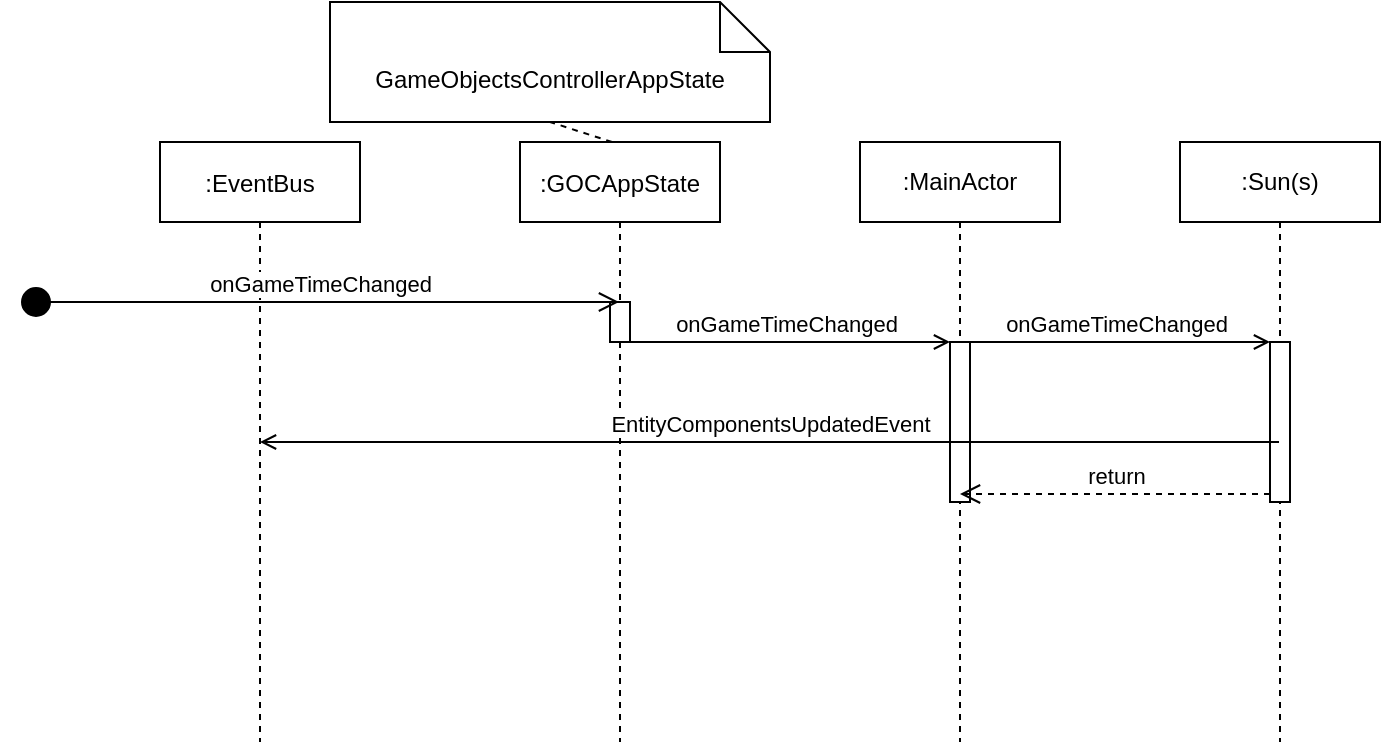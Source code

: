 <mxfile version="13.10.8" type="github">
  <diagram id="kgpKYQtTHZ0yAKxKKP6v" name="Page-1">
    <mxGraphModel dx="1216" dy="767" grid="1" gridSize="10" guides="1" tooltips="1" connect="1" arrows="1" fold="1" page="1" pageScale="1" pageWidth="850" pageHeight="1100" math="0" shadow="0">
      <root>
        <mxCell id="0" />
        <mxCell id="1" parent="0" />
        <mxCell id="3nuBFxr9cyL0pnOWT2aG-1" value=":EventBus" style="shape=umlLifeline;perimeter=lifelinePerimeter;container=1;collapsible=0;recursiveResize=0;rounded=0;shadow=0;strokeWidth=1;" parent="1" vertex="1">
          <mxGeometry x="120" y="80" width="100" height="300" as="geometry" />
        </mxCell>
        <mxCell id="3nuBFxr9cyL0pnOWT2aG-5" value=":GOCAppState" style="shape=umlLifeline;perimeter=lifelinePerimeter;container=1;collapsible=0;recursiveResize=0;rounded=0;shadow=0;strokeWidth=1;" parent="1" vertex="1">
          <mxGeometry x="300" y="80" width="100" height="300" as="geometry" />
        </mxCell>
        <mxCell id="LYdEODrt58u0WGklzIhA-5" value="" style="html=1;points=[];perimeter=orthogonalPerimeter;" vertex="1" parent="3nuBFxr9cyL0pnOWT2aG-5">
          <mxGeometry x="45" y="80" width="10" height="20" as="geometry" />
        </mxCell>
        <mxCell id="LYdEODrt58u0WGklzIhA-1" value="GameObjectsControllerAppState" style="shape=note2;boundedLbl=1;whiteSpace=wrap;html=1;size=25;verticalAlign=top;align=center;" vertex="1" parent="1">
          <mxGeometry x="205" y="10" width="220" height="60" as="geometry" />
        </mxCell>
        <mxCell id="LYdEODrt58u0WGklzIhA-3" value="" style="endArrow=none;dashed=1;html=1;entryX=0.5;entryY=1;entryDx=0;entryDy=0;entryPerimeter=0;exitX=0.46;exitY=0;exitDx=0;exitDy=0;exitPerimeter=0;" edge="1" parent="1" source="3nuBFxr9cyL0pnOWT2aG-5" target="LYdEODrt58u0WGklzIhA-1">
          <mxGeometry width="50" height="50" relative="1" as="geometry">
            <mxPoint x="400" y="400" as="sourcePoint" />
            <mxPoint x="450" y="350" as="targetPoint" />
          </mxGeometry>
        </mxCell>
        <mxCell id="LYdEODrt58u0WGklzIhA-4" value="onGameTimeChanged" style="html=1;verticalAlign=bottom;startArrow=circle;startFill=1;endArrow=open;startSize=6;endSize=8;" edge="1" parent="1" target="3nuBFxr9cyL0pnOWT2aG-5">
          <mxGeometry width="80" relative="1" as="geometry">
            <mxPoint x="50" y="160" as="sourcePoint" />
            <mxPoint x="130" y="160" as="targetPoint" />
          </mxGeometry>
        </mxCell>
        <mxCell id="LYdEODrt58u0WGklzIhA-6" value=":MainActor" style="shape=umlLifeline;perimeter=lifelinePerimeter;whiteSpace=wrap;html=1;container=1;collapsible=0;recursiveResize=0;outlineConnect=0;" vertex="1" parent="1">
          <mxGeometry x="470" y="80" width="100" height="300" as="geometry" />
        </mxCell>
        <mxCell id="LYdEODrt58u0WGklzIhA-7" value="" style="html=1;points=[];perimeter=orthogonalPerimeter;" vertex="1" parent="LYdEODrt58u0WGklzIhA-6">
          <mxGeometry x="45" y="100" width="10" height="80" as="geometry" />
        </mxCell>
        <mxCell id="LYdEODrt58u0WGklzIhA-8" value="onGameTimeChanged" style="html=1;verticalAlign=bottom;endArrow=open;entryX=0;entryY=0;endFill=0;" edge="1" target="LYdEODrt58u0WGklzIhA-7" parent="1" source="3nuBFxr9cyL0pnOWT2aG-5">
          <mxGeometry relative="1" as="geometry">
            <mxPoint x="310" y="340" as="sourcePoint" />
          </mxGeometry>
        </mxCell>
        <mxCell id="LYdEODrt58u0WGklzIhA-10" value=":Sun(s)" style="shape=umlLifeline;perimeter=lifelinePerimeter;whiteSpace=wrap;html=1;container=1;collapsible=0;recursiveResize=0;outlineConnect=0;rounded=0;glass=0;sketch=0;shadow=0;perimeterSpacing=0;" vertex="1" parent="1">
          <mxGeometry x="630" y="80" width="100" height="300" as="geometry" />
        </mxCell>
        <mxCell id="LYdEODrt58u0WGklzIhA-11" value="" style="html=1;points=[];perimeter=orthogonalPerimeter;" vertex="1" parent="LYdEODrt58u0WGklzIhA-10">
          <mxGeometry x="45" y="100" width="10" height="80" as="geometry" />
        </mxCell>
        <mxCell id="LYdEODrt58u0WGklzIhA-12" value="onGameTimeChanged" style="html=1;verticalAlign=bottom;endArrow=open;entryX=0;entryY=0;endFill=0;" edge="1" target="LYdEODrt58u0WGklzIhA-11" parent="1" source="LYdEODrt58u0WGklzIhA-6">
          <mxGeometry relative="1" as="geometry">
            <mxPoint x="590" y="180" as="sourcePoint" />
          </mxGeometry>
        </mxCell>
        <mxCell id="LYdEODrt58u0WGklzIhA-13" value="return" style="html=1;verticalAlign=bottom;endArrow=open;dashed=1;endSize=8;exitX=0;exitY=0.95;" edge="1" source="LYdEODrt58u0WGklzIhA-11" parent="1" target="LYdEODrt58u0WGklzIhA-6">
          <mxGeometry relative="1" as="geometry">
            <mxPoint x="590" y="256" as="targetPoint" />
          </mxGeometry>
        </mxCell>
        <mxCell id="LYdEODrt58u0WGklzIhA-14" value="EntityComponentsUpdatedEvent" style="html=1;verticalAlign=bottom;endArrow=open;endFill=0;" edge="1" parent="1" source="LYdEODrt58u0WGklzIhA-10" target="3nuBFxr9cyL0pnOWT2aG-1">
          <mxGeometry width="80" relative="1" as="geometry">
            <mxPoint x="380" y="380" as="sourcePoint" />
            <mxPoint x="460" y="380" as="targetPoint" />
          </mxGeometry>
        </mxCell>
      </root>
    </mxGraphModel>
  </diagram>
</mxfile>
